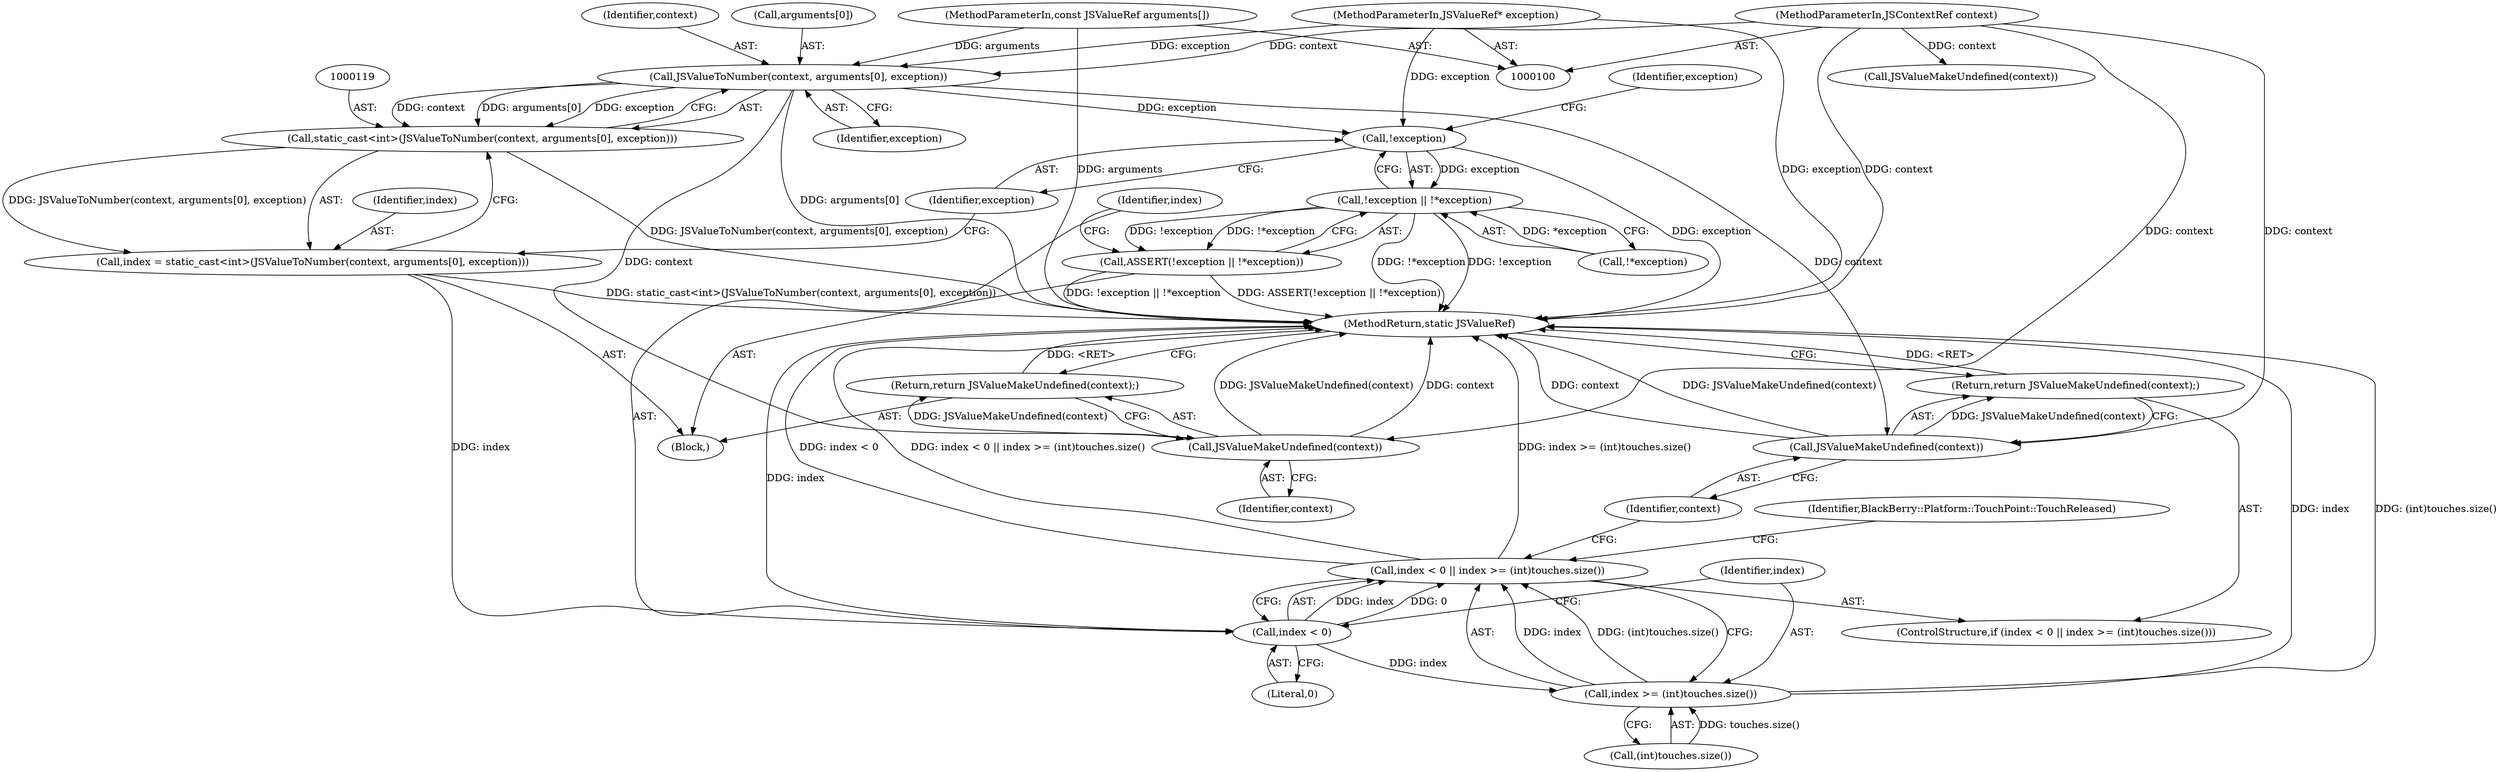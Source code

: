 digraph "0_Chrome_d345af9ed62ee5f431be327967f41c3cc3fe936a_8@pointer" {
"1000120" [label="(Call,JSValueToNumber(context, arguments[0], exception))"];
"1000101" [label="(MethodParameterIn,JSContextRef context)"];
"1000105" [label="(MethodParameterIn,const JSValueRef arguments[])"];
"1000106" [label="(MethodParameterIn,JSValueRef* exception)"];
"1000118" [label="(Call,static_cast<int>(JSValueToNumber(context, arguments[0], exception)))"];
"1000116" [label="(Call,index = static_cast<int>(JSValueToNumber(context, arguments[0], exception)))"];
"1000135" [label="(Call,index < 0)"];
"1000134" [label="(Call,index < 0 || index >= (int)touches.size())"];
"1000138" [label="(Call,index >= (int)touches.size())"];
"1000128" [label="(Call,!exception)"];
"1000127" [label="(Call,!exception || !*exception)"];
"1000126" [label="(Call,ASSERT(!exception || !*exception))"];
"1000144" [label="(Call,JSValueMakeUndefined(context))"];
"1000143" [label="(Return,return JSValueMakeUndefined(context);)"];
"1000149" [label="(Call,JSValueMakeUndefined(context))"];
"1000148" [label="(Return,return JSValueMakeUndefined(context);)"];
"1000121" [label="(Identifier,context)"];
"1000138" [label="(Call,index >= (int)touches.size())"];
"1000126" [label="(Call,ASSERT(!exception || !*exception))"];
"1000151" [label="(MethodReturn,static JSValueRef)"];
"1000147" [label="(Identifier,BlackBerry::Platform::TouchPoint::TouchReleased)"];
"1000107" [label="(Block,)"];
"1000148" [label="(Return,return JSValueMakeUndefined(context);)"];
"1000113" [label="(Call,JSValueMakeUndefined(context))"];
"1000145" [label="(Identifier,context)"];
"1000132" [label="(Identifier,exception)"];
"1000106" [label="(MethodParameterIn,JSValueRef* exception)"];
"1000130" [label="(Call,!*exception)"];
"1000105" [label="(MethodParameterIn,const JSValueRef arguments[])"];
"1000140" [label="(Call,(int)touches.size())"];
"1000116" [label="(Call,index = static_cast<int>(JSValueToNumber(context, arguments[0], exception)))"];
"1000129" [label="(Identifier,exception)"];
"1000122" [label="(Call,arguments[0])"];
"1000101" [label="(MethodParameterIn,JSContextRef context)"];
"1000137" [label="(Literal,0)"];
"1000118" [label="(Call,static_cast<int>(JSValueToNumber(context, arguments[0], exception)))"];
"1000135" [label="(Call,index < 0)"];
"1000150" [label="(Identifier,context)"];
"1000136" [label="(Identifier,index)"];
"1000133" [label="(ControlStructure,if (index < 0 || index >= (int)touches.size()))"];
"1000149" [label="(Call,JSValueMakeUndefined(context))"];
"1000120" [label="(Call,JSValueToNumber(context, arguments[0], exception))"];
"1000144" [label="(Call,JSValueMakeUndefined(context))"];
"1000139" [label="(Identifier,index)"];
"1000117" [label="(Identifier,index)"];
"1000127" [label="(Call,!exception || !*exception)"];
"1000143" [label="(Return,return JSValueMakeUndefined(context);)"];
"1000125" [label="(Identifier,exception)"];
"1000128" [label="(Call,!exception)"];
"1000134" [label="(Call,index < 0 || index >= (int)touches.size())"];
"1000120" -> "1000118"  [label="AST: "];
"1000120" -> "1000125"  [label="CFG: "];
"1000121" -> "1000120"  [label="AST: "];
"1000122" -> "1000120"  [label="AST: "];
"1000125" -> "1000120"  [label="AST: "];
"1000118" -> "1000120"  [label="CFG: "];
"1000120" -> "1000151"  [label="DDG: arguments[0]"];
"1000120" -> "1000118"  [label="DDG: context"];
"1000120" -> "1000118"  [label="DDG: arguments[0]"];
"1000120" -> "1000118"  [label="DDG: exception"];
"1000101" -> "1000120"  [label="DDG: context"];
"1000105" -> "1000120"  [label="DDG: arguments"];
"1000106" -> "1000120"  [label="DDG: exception"];
"1000120" -> "1000128"  [label="DDG: exception"];
"1000120" -> "1000144"  [label="DDG: context"];
"1000120" -> "1000149"  [label="DDG: context"];
"1000101" -> "1000100"  [label="AST: "];
"1000101" -> "1000151"  [label="DDG: context"];
"1000101" -> "1000113"  [label="DDG: context"];
"1000101" -> "1000144"  [label="DDG: context"];
"1000101" -> "1000149"  [label="DDG: context"];
"1000105" -> "1000100"  [label="AST: "];
"1000105" -> "1000151"  [label="DDG: arguments"];
"1000106" -> "1000100"  [label="AST: "];
"1000106" -> "1000151"  [label="DDG: exception"];
"1000106" -> "1000128"  [label="DDG: exception"];
"1000118" -> "1000116"  [label="AST: "];
"1000119" -> "1000118"  [label="AST: "];
"1000116" -> "1000118"  [label="CFG: "];
"1000118" -> "1000151"  [label="DDG: JSValueToNumber(context, arguments[0], exception)"];
"1000118" -> "1000116"  [label="DDG: JSValueToNumber(context, arguments[0], exception)"];
"1000116" -> "1000107"  [label="AST: "];
"1000117" -> "1000116"  [label="AST: "];
"1000129" -> "1000116"  [label="CFG: "];
"1000116" -> "1000151"  [label="DDG: static_cast<int>(JSValueToNumber(context, arguments[0], exception))"];
"1000116" -> "1000135"  [label="DDG: index"];
"1000135" -> "1000134"  [label="AST: "];
"1000135" -> "1000137"  [label="CFG: "];
"1000136" -> "1000135"  [label="AST: "];
"1000137" -> "1000135"  [label="AST: "];
"1000139" -> "1000135"  [label="CFG: "];
"1000134" -> "1000135"  [label="CFG: "];
"1000135" -> "1000151"  [label="DDG: index"];
"1000135" -> "1000134"  [label="DDG: index"];
"1000135" -> "1000134"  [label="DDG: 0"];
"1000135" -> "1000138"  [label="DDG: index"];
"1000134" -> "1000133"  [label="AST: "];
"1000134" -> "1000138"  [label="CFG: "];
"1000138" -> "1000134"  [label="AST: "];
"1000145" -> "1000134"  [label="CFG: "];
"1000147" -> "1000134"  [label="CFG: "];
"1000134" -> "1000151"  [label="DDG: index < 0 || index >= (int)touches.size()"];
"1000134" -> "1000151"  [label="DDG: index < 0"];
"1000134" -> "1000151"  [label="DDG: index >= (int)touches.size()"];
"1000138" -> "1000134"  [label="DDG: index"];
"1000138" -> "1000134"  [label="DDG: (int)touches.size()"];
"1000138" -> "1000140"  [label="CFG: "];
"1000139" -> "1000138"  [label="AST: "];
"1000140" -> "1000138"  [label="AST: "];
"1000138" -> "1000151"  [label="DDG: index"];
"1000138" -> "1000151"  [label="DDG: (int)touches.size()"];
"1000140" -> "1000138"  [label="DDG: touches.size()"];
"1000128" -> "1000127"  [label="AST: "];
"1000128" -> "1000129"  [label="CFG: "];
"1000129" -> "1000128"  [label="AST: "];
"1000132" -> "1000128"  [label="CFG: "];
"1000127" -> "1000128"  [label="CFG: "];
"1000128" -> "1000151"  [label="DDG: exception"];
"1000128" -> "1000127"  [label="DDG: exception"];
"1000127" -> "1000126"  [label="AST: "];
"1000127" -> "1000130"  [label="CFG: "];
"1000130" -> "1000127"  [label="AST: "];
"1000126" -> "1000127"  [label="CFG: "];
"1000127" -> "1000151"  [label="DDG: !*exception"];
"1000127" -> "1000151"  [label="DDG: !exception"];
"1000127" -> "1000126"  [label="DDG: !exception"];
"1000127" -> "1000126"  [label="DDG: !*exception"];
"1000130" -> "1000127"  [label="DDG: *exception"];
"1000126" -> "1000107"  [label="AST: "];
"1000136" -> "1000126"  [label="CFG: "];
"1000126" -> "1000151"  [label="DDG: !exception || !*exception"];
"1000126" -> "1000151"  [label="DDG: ASSERT(!exception || !*exception)"];
"1000144" -> "1000143"  [label="AST: "];
"1000144" -> "1000145"  [label="CFG: "];
"1000145" -> "1000144"  [label="AST: "];
"1000143" -> "1000144"  [label="CFG: "];
"1000144" -> "1000151"  [label="DDG: JSValueMakeUndefined(context)"];
"1000144" -> "1000151"  [label="DDG: context"];
"1000144" -> "1000143"  [label="DDG: JSValueMakeUndefined(context)"];
"1000143" -> "1000133"  [label="AST: "];
"1000151" -> "1000143"  [label="CFG: "];
"1000143" -> "1000151"  [label="DDG: <RET>"];
"1000149" -> "1000148"  [label="AST: "];
"1000149" -> "1000150"  [label="CFG: "];
"1000150" -> "1000149"  [label="AST: "];
"1000148" -> "1000149"  [label="CFG: "];
"1000149" -> "1000151"  [label="DDG: JSValueMakeUndefined(context)"];
"1000149" -> "1000151"  [label="DDG: context"];
"1000149" -> "1000148"  [label="DDG: JSValueMakeUndefined(context)"];
"1000148" -> "1000107"  [label="AST: "];
"1000151" -> "1000148"  [label="CFG: "];
"1000148" -> "1000151"  [label="DDG: <RET>"];
}
